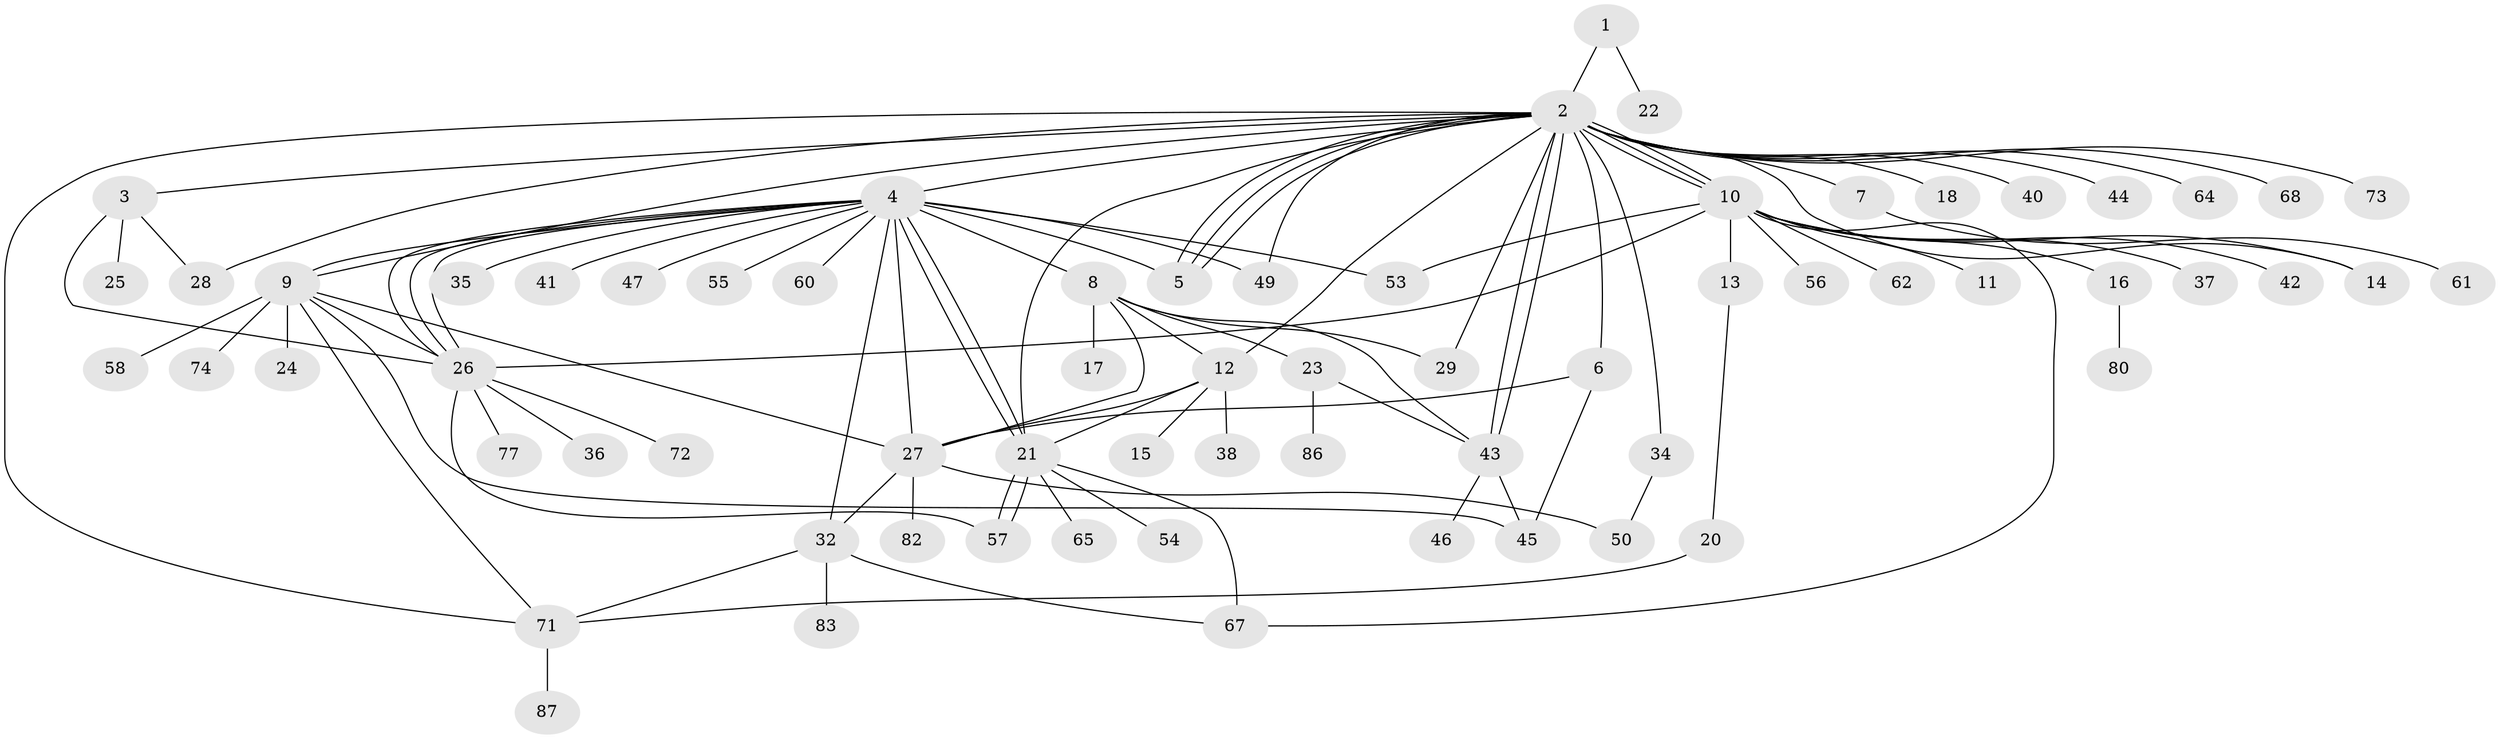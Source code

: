 // original degree distribution, {3: 0.08045977011494253, 30: 0.011494252873563218, 4: 0.04597701149425287, 19: 0.011494252873563218, 6: 0.011494252873563218, 2: 0.2413793103448276, 8: 0.011494252873563218, 10: 0.011494252873563218, 15: 0.011494252873563218, 1: 0.4827586206896552, 7: 0.034482758620689655, 9: 0.011494252873563218, 11: 0.011494252873563218, 5: 0.022988505747126436}
// Generated by graph-tools (version 1.1) at 2025/11/02/27/25 16:11:10]
// undirected, 67 vertices, 104 edges
graph export_dot {
graph [start="1"]
  node [color=gray90,style=filled];
  1 [super="+39"];
  2 [super="+19"];
  3 [super="+48"];
  4 [super="+30"];
  5 [super="+52"];
  6;
  7;
  8 [super="+79"];
  9 [super="+51"];
  10 [super="+84"];
  11;
  12 [super="+31"];
  13;
  14;
  15;
  16;
  17;
  18;
  20;
  21 [super="+81"];
  22;
  23;
  24;
  25;
  26 [super="+70"];
  27 [super="+63"];
  28;
  29 [super="+33"];
  32 [super="+78"];
  34;
  35;
  36;
  37;
  38;
  40;
  41;
  42 [super="+76"];
  43 [super="+59"];
  44;
  45 [super="+85"];
  46;
  47;
  49;
  50;
  53 [super="+66"];
  54;
  55;
  56;
  57;
  58;
  60;
  61;
  62;
  64;
  65;
  67 [super="+69"];
  68;
  71 [super="+75"];
  72;
  73;
  74;
  77;
  80;
  82;
  83;
  86;
  87;
  1 -- 2;
  1 -- 22;
  2 -- 3;
  2 -- 4 [weight=2];
  2 -- 5;
  2 -- 5;
  2 -- 5;
  2 -- 6;
  2 -- 7;
  2 -- 9;
  2 -- 10;
  2 -- 10;
  2 -- 10;
  2 -- 12;
  2 -- 14;
  2 -- 18;
  2 -- 28;
  2 -- 34;
  2 -- 40;
  2 -- 43;
  2 -- 43;
  2 -- 44;
  2 -- 49;
  2 -- 64;
  2 -- 68;
  2 -- 71;
  2 -- 73;
  2 -- 21;
  2 -- 29;
  3 -- 25;
  3 -- 28;
  3 -- 26;
  4 -- 5 [weight=2];
  4 -- 8;
  4 -- 21;
  4 -- 21;
  4 -- 26;
  4 -- 26;
  4 -- 26;
  4 -- 32;
  4 -- 35;
  4 -- 41;
  4 -- 47;
  4 -- 49;
  4 -- 55;
  4 -- 60;
  4 -- 27;
  4 -- 9;
  4 -- 53;
  6 -- 45;
  6 -- 27;
  7 -- 61;
  8 -- 12;
  8 -- 17;
  8 -- 23;
  8 -- 29;
  8 -- 43;
  8 -- 27;
  9 -- 24;
  9 -- 26;
  9 -- 27 [weight=2];
  9 -- 58;
  9 -- 71;
  9 -- 74;
  9 -- 45;
  10 -- 11;
  10 -- 13;
  10 -- 16;
  10 -- 26 [weight=2];
  10 -- 37;
  10 -- 42;
  10 -- 53;
  10 -- 56;
  10 -- 62;
  10 -- 67;
  10 -- 14;
  12 -- 15;
  12 -- 21;
  12 -- 27;
  12 -- 38;
  13 -- 20;
  16 -- 80;
  20 -- 71;
  21 -- 54;
  21 -- 57;
  21 -- 57;
  21 -- 65;
  21 -- 67;
  23 -- 43;
  23 -- 86;
  26 -- 36;
  26 -- 57;
  26 -- 72;
  26 -- 77;
  27 -- 32 [weight=2];
  27 -- 82;
  27 -- 50;
  32 -- 83;
  32 -- 71;
  32 -- 67;
  34 -- 50;
  43 -- 45;
  43 -- 46;
  71 -- 87;
}
